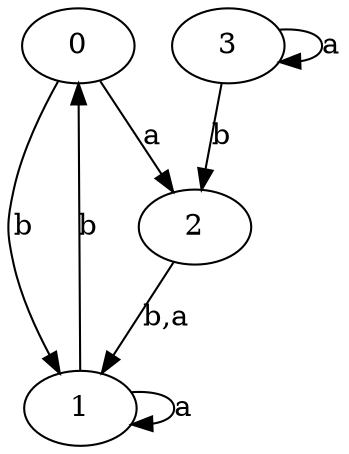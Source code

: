 digraph {
 ranksep=0.5;
 d2tdocpreamble = "\usetikzlibrary{automata}";
 d2tfigpreamble = "\tikzstyle{every state}= [ draw=blue!50,very thick,fill=blue!20]  \tikzstyle{auto}= [fill=white]";
 node [style="state"];
 edge [lblstyle="auto",topath="bend right", len=4  ]
  "0" [label="0",];
  "1" [label="1",style = "state, accepting"];
  "2" [label="2",];
  "3" [label="3",style = "state, initial"];
  "0" -> "1" [label="b"];
  "0" -> "2" [label="a"];
  "1" -> "0" [label="b"];
  "1" -> "1" [label="a",topath="loop above"];
  "2" -> "1" [label="b,a"];
  "3" -> "2" [label="b"];
  "3" -> "3" [label="a",topath="loop above"];
}